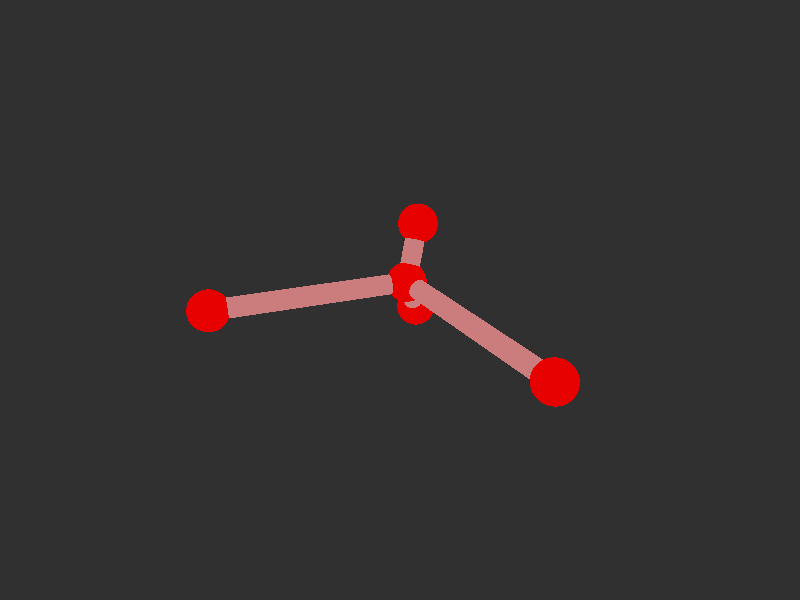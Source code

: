 #version 3.7; 
    global_settings { assumed_gamma 1.0 }
    

    camera {
    location  <20, 20, 20>
    right     x*image_width/image_height
    look_at   <0, 0, 0>
    angle 58
    }

    background { color rgb<1,1,1>*0.03 }


    light_source { <-20, 30, -25> color red 0.6 green 0.6 blue 0.6 }
    light_source { < 20, 30, -25> color red 0.6 green 0.6 blue 0.6 }
    
    #declare m = 1;
    union {

    union {
    sphere { m*<-1.5377657235196098,-0.18377005415713668,-1.0562928789971315>, 1 }        
    sphere {  m*<-0.09315659406283713,0.27751593428746135,8.828010786091639>, 1 }
    sphere {  m*<7.060691295449995,0.1104218054374961,-5.609544771162328>, 1 }
    sphere {  m*<-3.2133103002585224,2.145555446861344,-1.9319528521004588>, 1}
    sphere { m*<-2.945523079220691,-2.7421364955425536,-1.7424065669378883>, 1 }    

        pigment { color rgb<0.8,0,0>  }
    finish { ambient 0.1 diffuse 0.7 phong 1 }
    }    
    union {
    cylinder { m*<-0.09315659406283713,0.27751593428746135,8.828010786091639>, <-1.5377657235196098,-0.18377005415713668,-1.0562928789971315>, 0.5 }
    cylinder { m*<7.060691295449995,0.1104218054374961,-5.609544771162328>, <-1.5377657235196098,-0.18377005415713668,-1.0562928789971315>, 0.5}
    cylinder { m*<-3.2133103002585224,2.145555446861344,-1.9319528521004588>, <-1.5377657235196098,-0.18377005415713668,-1.0562928789971315>, 0.5 }
    cylinder {  m*<-2.945523079220691,-2.7421364955425536,-1.7424065669378883>, <-1.5377657235196098,-0.18377005415713668,-1.0562928789971315>, 0.5}

    pigment { color rgb<0.6,.2,.2>  }
    finish { ambient 0.1 diffuse 0.7 phong 1 }    
    }
    
    // rotate <0, 0, 0>
    }
    #version 3.7; 
    global_settings { assumed_gamma 1.0 }
    

    camera {
    location  <20, 20, 20>
    right     x*image_width/image_height
    look_at   <0, 0, 0>
    angle 58
    }

    background { color rgb<1,1,1>*0.03 }


    light_source { <-20, 30, -25> color red 0.6 green 0.6 blue 0.6 }
    light_source { < 20, 30, -25> color red 0.6 green 0.6 blue 0.6 }
    
    #declare m = 1;
    union {

    union {
    sphere { m*<-1.5377657235196098,-0.18377005415713668,-1.0562928789971315>, 1 }        
    sphere {  m*<-0.09315659406283713,0.27751593428746135,8.828010786091639>, 1 }
    sphere {  m*<7.060691295449995,0.1104218054374961,-5.609544771162328>, 1 }
    sphere {  m*<-3.2133103002585224,2.145555446861344,-1.9319528521004588>, 1}
    sphere { m*<-2.945523079220691,-2.7421364955425536,-1.7424065669378883>, 1 }    

        pigment { color rgb<0.8,0,0>  }
    finish { ambient 0.1 diffuse 0.7 phong 1 }
    }    
    union {
    cylinder { m*<-0.09315659406283713,0.27751593428746135,8.828010786091639>, <-1.5377657235196098,-0.18377005415713668,-1.0562928789971315>, 0.5 }
    cylinder { m*<7.060691295449995,0.1104218054374961,-5.609544771162328>, <-1.5377657235196098,-0.18377005415713668,-1.0562928789971315>, 0.5}
    cylinder { m*<-3.2133103002585224,2.145555446861344,-1.9319528521004588>, <-1.5377657235196098,-0.18377005415713668,-1.0562928789971315>, 0.5 }
    cylinder {  m*<-2.945523079220691,-2.7421364955425536,-1.7424065669378883>, <-1.5377657235196098,-0.18377005415713668,-1.0562928789971315>, 0.5}

    pigment { color rgb<0.6,.2,.2>  }
    finish { ambient 0.1 diffuse 0.7 phong 1 }    
    }
    
    // rotate <0, 0, 0>
    }
    